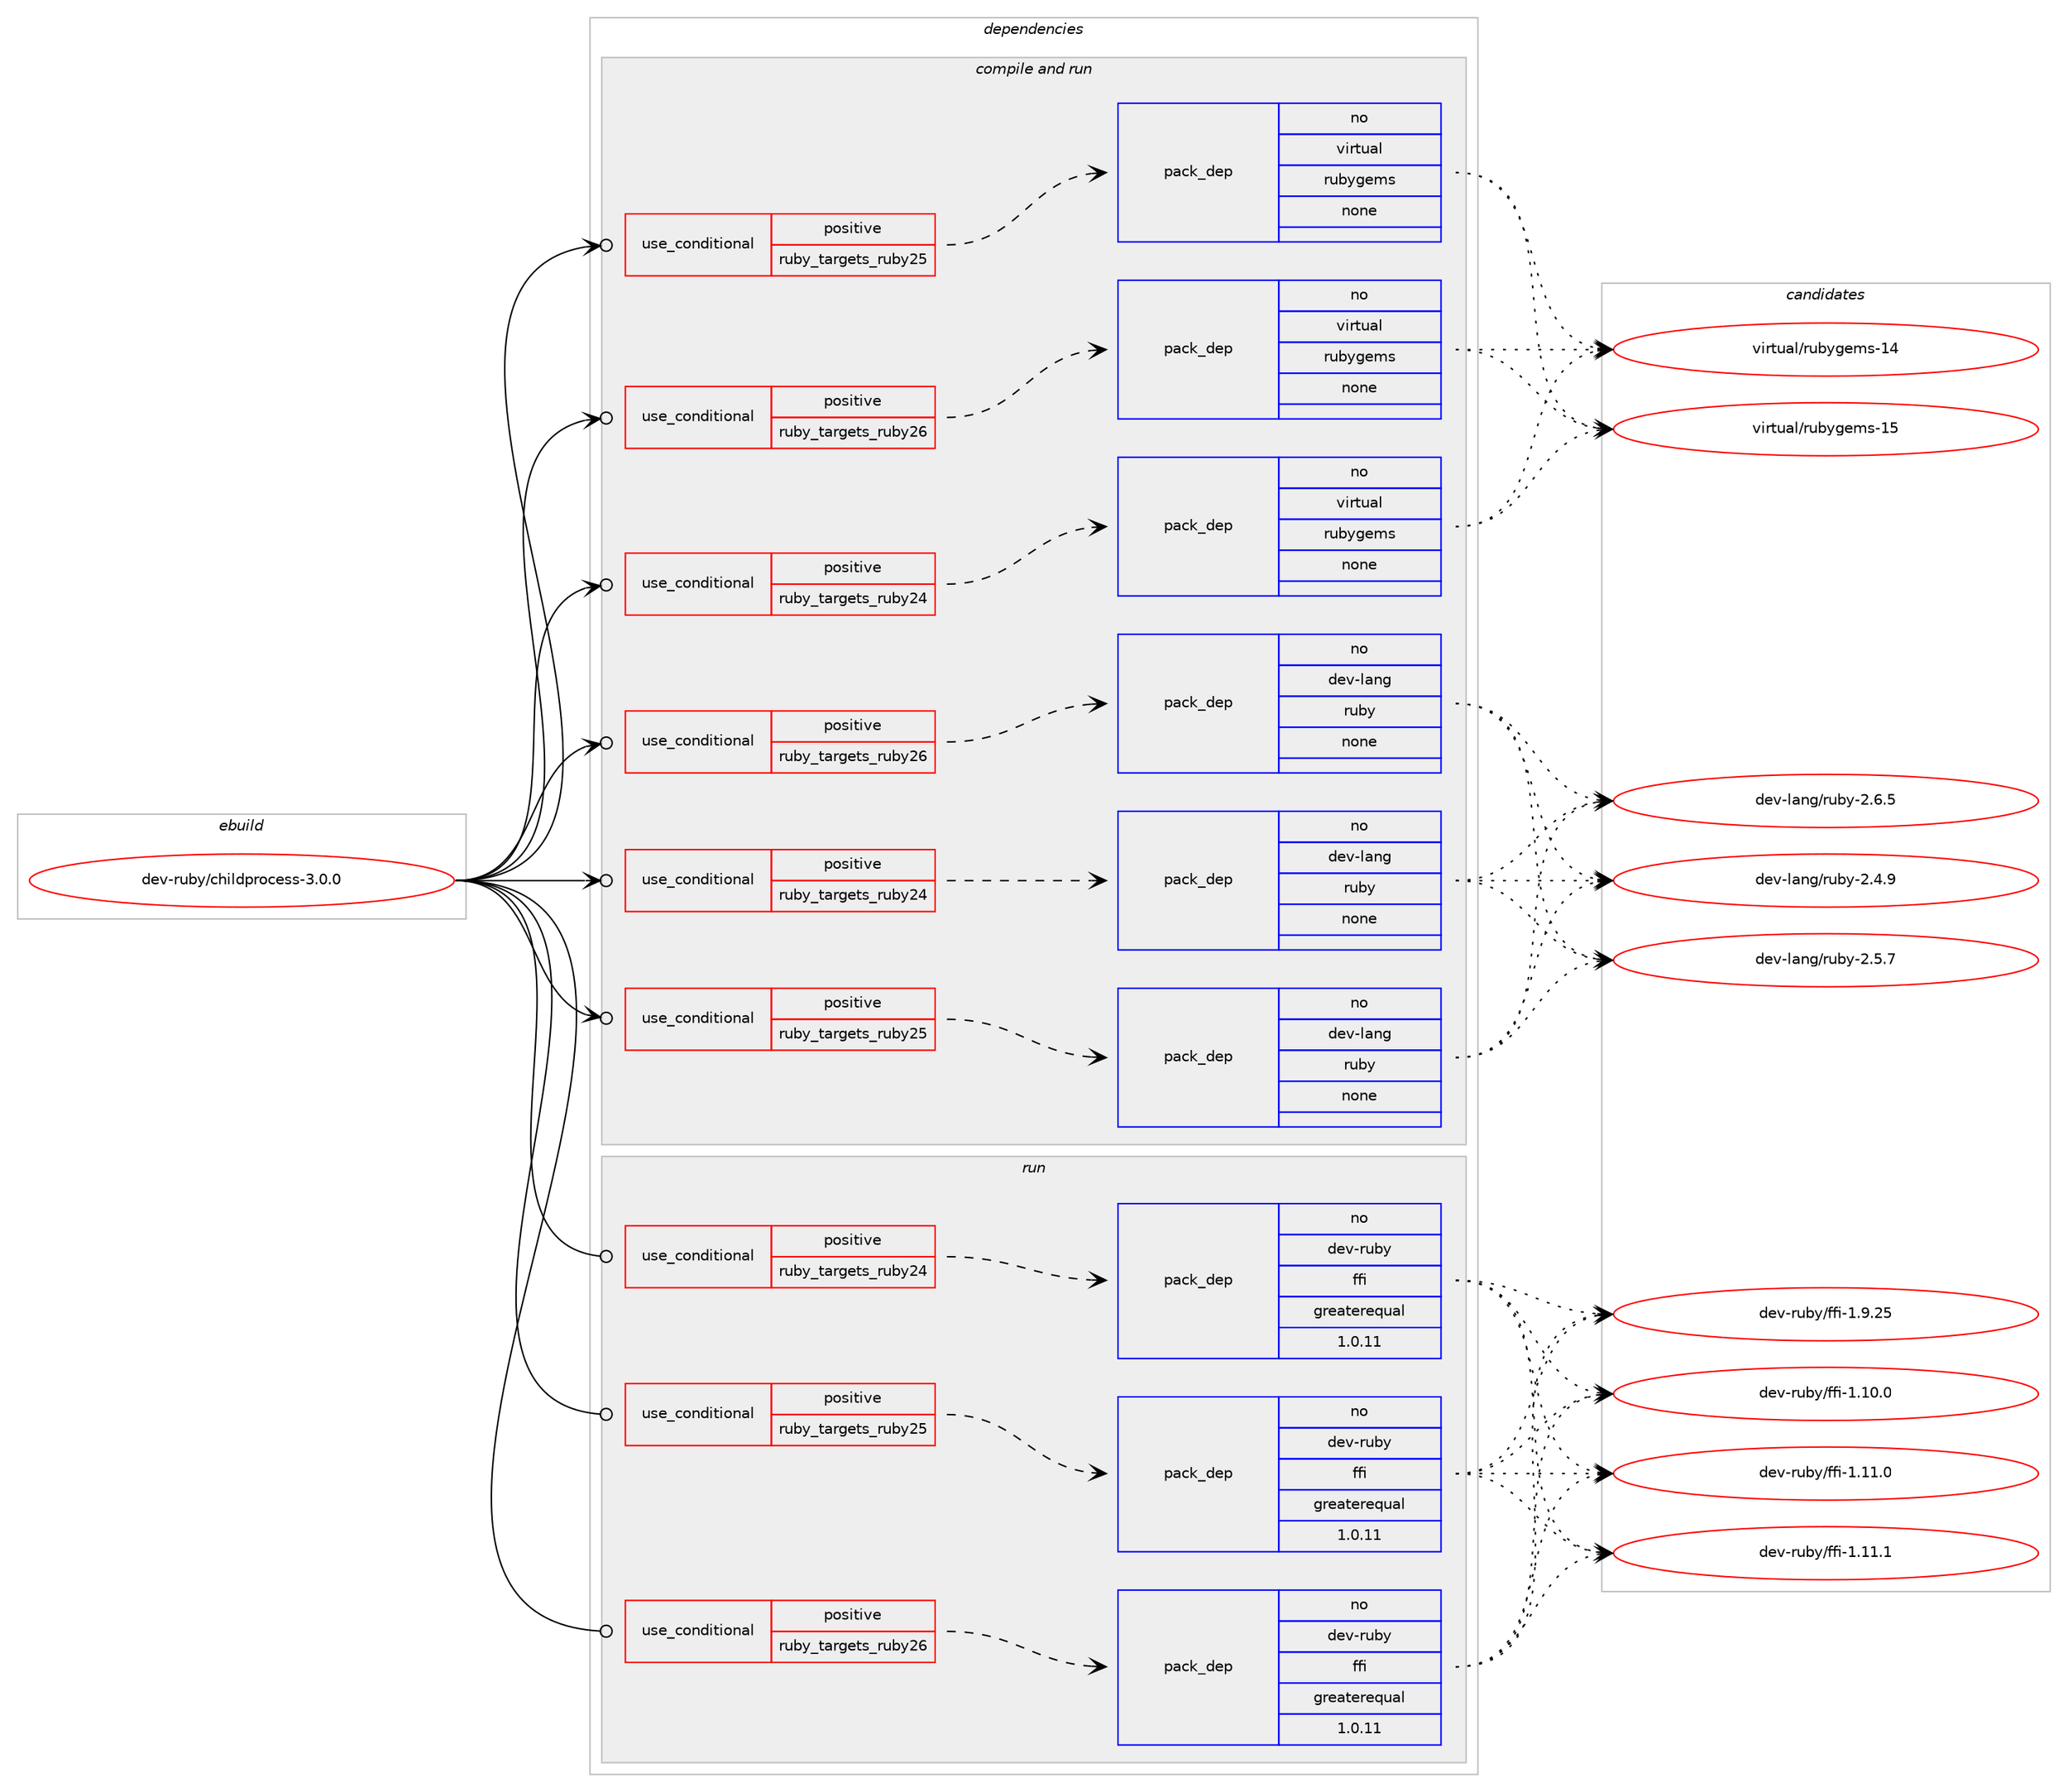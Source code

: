 digraph prolog {

# *************
# Graph options
# *************

newrank=true;
concentrate=true;
compound=true;
graph [rankdir=LR,fontname=Helvetica,fontsize=10,ranksep=1.5];#, ranksep=2.5, nodesep=0.2];
edge  [arrowhead=vee];
node  [fontname=Helvetica,fontsize=10];

# **********
# The ebuild
# **********

subgraph cluster_leftcol {
color=gray;
rank=same;
label=<<i>ebuild</i>>;
id [label="dev-ruby/childprocess-3.0.0", color=red, width=4, href="../dev-ruby/childprocess-3.0.0.svg"];
}

# ****************
# The dependencies
# ****************

subgraph cluster_midcol {
color=gray;
label=<<i>dependencies</i>>;
subgraph cluster_compile {
fillcolor="#eeeeee";
style=filled;
label=<<i>compile</i>>;
}
subgraph cluster_compileandrun {
fillcolor="#eeeeee";
style=filled;
label=<<i>compile and run</i>>;
subgraph cond160149 {
dependency681119 [label=<<TABLE BORDER="0" CELLBORDER="1" CELLSPACING="0" CELLPADDING="4"><TR><TD ROWSPAN="3" CELLPADDING="10">use_conditional</TD></TR><TR><TD>positive</TD></TR><TR><TD>ruby_targets_ruby24</TD></TR></TABLE>>, shape=none, color=red];
subgraph pack509004 {
dependency681120 [label=<<TABLE BORDER="0" CELLBORDER="1" CELLSPACING="0" CELLPADDING="4" WIDTH="220"><TR><TD ROWSPAN="6" CELLPADDING="30">pack_dep</TD></TR><TR><TD WIDTH="110">no</TD></TR><TR><TD>dev-lang</TD></TR><TR><TD>ruby</TD></TR><TR><TD>none</TD></TR><TR><TD></TD></TR></TABLE>>, shape=none, color=blue];
}
dependency681119:e -> dependency681120:w [weight=20,style="dashed",arrowhead="vee"];
}
id:e -> dependency681119:w [weight=20,style="solid",arrowhead="odotvee"];
subgraph cond160150 {
dependency681121 [label=<<TABLE BORDER="0" CELLBORDER="1" CELLSPACING="0" CELLPADDING="4"><TR><TD ROWSPAN="3" CELLPADDING="10">use_conditional</TD></TR><TR><TD>positive</TD></TR><TR><TD>ruby_targets_ruby24</TD></TR></TABLE>>, shape=none, color=red];
subgraph pack509005 {
dependency681122 [label=<<TABLE BORDER="0" CELLBORDER="1" CELLSPACING="0" CELLPADDING="4" WIDTH="220"><TR><TD ROWSPAN="6" CELLPADDING="30">pack_dep</TD></TR><TR><TD WIDTH="110">no</TD></TR><TR><TD>virtual</TD></TR><TR><TD>rubygems</TD></TR><TR><TD>none</TD></TR><TR><TD></TD></TR></TABLE>>, shape=none, color=blue];
}
dependency681121:e -> dependency681122:w [weight=20,style="dashed",arrowhead="vee"];
}
id:e -> dependency681121:w [weight=20,style="solid",arrowhead="odotvee"];
subgraph cond160151 {
dependency681123 [label=<<TABLE BORDER="0" CELLBORDER="1" CELLSPACING="0" CELLPADDING="4"><TR><TD ROWSPAN="3" CELLPADDING="10">use_conditional</TD></TR><TR><TD>positive</TD></TR><TR><TD>ruby_targets_ruby25</TD></TR></TABLE>>, shape=none, color=red];
subgraph pack509006 {
dependency681124 [label=<<TABLE BORDER="0" CELLBORDER="1" CELLSPACING="0" CELLPADDING="4" WIDTH="220"><TR><TD ROWSPAN="6" CELLPADDING="30">pack_dep</TD></TR><TR><TD WIDTH="110">no</TD></TR><TR><TD>dev-lang</TD></TR><TR><TD>ruby</TD></TR><TR><TD>none</TD></TR><TR><TD></TD></TR></TABLE>>, shape=none, color=blue];
}
dependency681123:e -> dependency681124:w [weight=20,style="dashed",arrowhead="vee"];
}
id:e -> dependency681123:w [weight=20,style="solid",arrowhead="odotvee"];
subgraph cond160152 {
dependency681125 [label=<<TABLE BORDER="0" CELLBORDER="1" CELLSPACING="0" CELLPADDING="4"><TR><TD ROWSPAN="3" CELLPADDING="10">use_conditional</TD></TR><TR><TD>positive</TD></TR><TR><TD>ruby_targets_ruby25</TD></TR></TABLE>>, shape=none, color=red];
subgraph pack509007 {
dependency681126 [label=<<TABLE BORDER="0" CELLBORDER="1" CELLSPACING="0" CELLPADDING="4" WIDTH="220"><TR><TD ROWSPAN="6" CELLPADDING="30">pack_dep</TD></TR><TR><TD WIDTH="110">no</TD></TR><TR><TD>virtual</TD></TR><TR><TD>rubygems</TD></TR><TR><TD>none</TD></TR><TR><TD></TD></TR></TABLE>>, shape=none, color=blue];
}
dependency681125:e -> dependency681126:w [weight=20,style="dashed",arrowhead="vee"];
}
id:e -> dependency681125:w [weight=20,style="solid",arrowhead="odotvee"];
subgraph cond160153 {
dependency681127 [label=<<TABLE BORDER="0" CELLBORDER="1" CELLSPACING="0" CELLPADDING="4"><TR><TD ROWSPAN="3" CELLPADDING="10">use_conditional</TD></TR><TR><TD>positive</TD></TR><TR><TD>ruby_targets_ruby26</TD></TR></TABLE>>, shape=none, color=red];
subgraph pack509008 {
dependency681128 [label=<<TABLE BORDER="0" CELLBORDER="1" CELLSPACING="0" CELLPADDING="4" WIDTH="220"><TR><TD ROWSPAN="6" CELLPADDING="30">pack_dep</TD></TR><TR><TD WIDTH="110">no</TD></TR><TR><TD>dev-lang</TD></TR><TR><TD>ruby</TD></TR><TR><TD>none</TD></TR><TR><TD></TD></TR></TABLE>>, shape=none, color=blue];
}
dependency681127:e -> dependency681128:w [weight=20,style="dashed",arrowhead="vee"];
}
id:e -> dependency681127:w [weight=20,style="solid",arrowhead="odotvee"];
subgraph cond160154 {
dependency681129 [label=<<TABLE BORDER="0" CELLBORDER="1" CELLSPACING="0" CELLPADDING="4"><TR><TD ROWSPAN="3" CELLPADDING="10">use_conditional</TD></TR><TR><TD>positive</TD></TR><TR><TD>ruby_targets_ruby26</TD></TR></TABLE>>, shape=none, color=red];
subgraph pack509009 {
dependency681130 [label=<<TABLE BORDER="0" CELLBORDER="1" CELLSPACING="0" CELLPADDING="4" WIDTH="220"><TR><TD ROWSPAN="6" CELLPADDING="30">pack_dep</TD></TR><TR><TD WIDTH="110">no</TD></TR><TR><TD>virtual</TD></TR><TR><TD>rubygems</TD></TR><TR><TD>none</TD></TR><TR><TD></TD></TR></TABLE>>, shape=none, color=blue];
}
dependency681129:e -> dependency681130:w [weight=20,style="dashed",arrowhead="vee"];
}
id:e -> dependency681129:w [weight=20,style="solid",arrowhead="odotvee"];
}
subgraph cluster_run {
fillcolor="#eeeeee";
style=filled;
label=<<i>run</i>>;
subgraph cond160155 {
dependency681131 [label=<<TABLE BORDER="0" CELLBORDER="1" CELLSPACING="0" CELLPADDING="4"><TR><TD ROWSPAN="3" CELLPADDING="10">use_conditional</TD></TR><TR><TD>positive</TD></TR><TR><TD>ruby_targets_ruby24</TD></TR></TABLE>>, shape=none, color=red];
subgraph pack509010 {
dependency681132 [label=<<TABLE BORDER="0" CELLBORDER="1" CELLSPACING="0" CELLPADDING="4" WIDTH="220"><TR><TD ROWSPAN="6" CELLPADDING="30">pack_dep</TD></TR><TR><TD WIDTH="110">no</TD></TR><TR><TD>dev-ruby</TD></TR><TR><TD>ffi</TD></TR><TR><TD>greaterequal</TD></TR><TR><TD>1.0.11</TD></TR></TABLE>>, shape=none, color=blue];
}
dependency681131:e -> dependency681132:w [weight=20,style="dashed",arrowhead="vee"];
}
id:e -> dependency681131:w [weight=20,style="solid",arrowhead="odot"];
subgraph cond160156 {
dependency681133 [label=<<TABLE BORDER="0" CELLBORDER="1" CELLSPACING="0" CELLPADDING="4"><TR><TD ROWSPAN="3" CELLPADDING="10">use_conditional</TD></TR><TR><TD>positive</TD></TR><TR><TD>ruby_targets_ruby25</TD></TR></TABLE>>, shape=none, color=red];
subgraph pack509011 {
dependency681134 [label=<<TABLE BORDER="0" CELLBORDER="1" CELLSPACING="0" CELLPADDING="4" WIDTH="220"><TR><TD ROWSPAN="6" CELLPADDING="30">pack_dep</TD></TR><TR><TD WIDTH="110">no</TD></TR><TR><TD>dev-ruby</TD></TR><TR><TD>ffi</TD></TR><TR><TD>greaterequal</TD></TR><TR><TD>1.0.11</TD></TR></TABLE>>, shape=none, color=blue];
}
dependency681133:e -> dependency681134:w [weight=20,style="dashed",arrowhead="vee"];
}
id:e -> dependency681133:w [weight=20,style="solid",arrowhead="odot"];
subgraph cond160157 {
dependency681135 [label=<<TABLE BORDER="0" CELLBORDER="1" CELLSPACING="0" CELLPADDING="4"><TR><TD ROWSPAN="3" CELLPADDING="10">use_conditional</TD></TR><TR><TD>positive</TD></TR><TR><TD>ruby_targets_ruby26</TD></TR></TABLE>>, shape=none, color=red];
subgraph pack509012 {
dependency681136 [label=<<TABLE BORDER="0" CELLBORDER="1" CELLSPACING="0" CELLPADDING="4" WIDTH="220"><TR><TD ROWSPAN="6" CELLPADDING="30">pack_dep</TD></TR><TR><TD WIDTH="110">no</TD></TR><TR><TD>dev-ruby</TD></TR><TR><TD>ffi</TD></TR><TR><TD>greaterequal</TD></TR><TR><TD>1.0.11</TD></TR></TABLE>>, shape=none, color=blue];
}
dependency681135:e -> dependency681136:w [weight=20,style="dashed",arrowhead="vee"];
}
id:e -> dependency681135:w [weight=20,style="solid",arrowhead="odot"];
}
}

# **************
# The candidates
# **************

subgraph cluster_choices {
rank=same;
color=gray;
label=<<i>candidates</i>>;

subgraph choice509004 {
color=black;
nodesep=1;
choice10010111845108971101034711411798121455046524657 [label="dev-lang/ruby-2.4.9", color=red, width=4,href="../dev-lang/ruby-2.4.9.svg"];
choice10010111845108971101034711411798121455046534655 [label="dev-lang/ruby-2.5.7", color=red, width=4,href="../dev-lang/ruby-2.5.7.svg"];
choice10010111845108971101034711411798121455046544653 [label="dev-lang/ruby-2.6.5", color=red, width=4,href="../dev-lang/ruby-2.6.5.svg"];
dependency681120:e -> choice10010111845108971101034711411798121455046524657:w [style=dotted,weight="100"];
dependency681120:e -> choice10010111845108971101034711411798121455046534655:w [style=dotted,weight="100"];
dependency681120:e -> choice10010111845108971101034711411798121455046544653:w [style=dotted,weight="100"];
}
subgraph choice509005 {
color=black;
nodesep=1;
choice118105114116117971084711411798121103101109115454952 [label="virtual/rubygems-14", color=red, width=4,href="../virtual/rubygems-14.svg"];
choice118105114116117971084711411798121103101109115454953 [label="virtual/rubygems-15", color=red, width=4,href="../virtual/rubygems-15.svg"];
dependency681122:e -> choice118105114116117971084711411798121103101109115454952:w [style=dotted,weight="100"];
dependency681122:e -> choice118105114116117971084711411798121103101109115454953:w [style=dotted,weight="100"];
}
subgraph choice509006 {
color=black;
nodesep=1;
choice10010111845108971101034711411798121455046524657 [label="dev-lang/ruby-2.4.9", color=red, width=4,href="../dev-lang/ruby-2.4.9.svg"];
choice10010111845108971101034711411798121455046534655 [label="dev-lang/ruby-2.5.7", color=red, width=4,href="../dev-lang/ruby-2.5.7.svg"];
choice10010111845108971101034711411798121455046544653 [label="dev-lang/ruby-2.6.5", color=red, width=4,href="../dev-lang/ruby-2.6.5.svg"];
dependency681124:e -> choice10010111845108971101034711411798121455046524657:w [style=dotted,weight="100"];
dependency681124:e -> choice10010111845108971101034711411798121455046534655:w [style=dotted,weight="100"];
dependency681124:e -> choice10010111845108971101034711411798121455046544653:w [style=dotted,weight="100"];
}
subgraph choice509007 {
color=black;
nodesep=1;
choice118105114116117971084711411798121103101109115454952 [label="virtual/rubygems-14", color=red, width=4,href="../virtual/rubygems-14.svg"];
choice118105114116117971084711411798121103101109115454953 [label="virtual/rubygems-15", color=red, width=4,href="../virtual/rubygems-15.svg"];
dependency681126:e -> choice118105114116117971084711411798121103101109115454952:w [style=dotted,weight="100"];
dependency681126:e -> choice118105114116117971084711411798121103101109115454953:w [style=dotted,weight="100"];
}
subgraph choice509008 {
color=black;
nodesep=1;
choice10010111845108971101034711411798121455046524657 [label="dev-lang/ruby-2.4.9", color=red, width=4,href="../dev-lang/ruby-2.4.9.svg"];
choice10010111845108971101034711411798121455046534655 [label="dev-lang/ruby-2.5.7", color=red, width=4,href="../dev-lang/ruby-2.5.7.svg"];
choice10010111845108971101034711411798121455046544653 [label="dev-lang/ruby-2.6.5", color=red, width=4,href="../dev-lang/ruby-2.6.5.svg"];
dependency681128:e -> choice10010111845108971101034711411798121455046524657:w [style=dotted,weight="100"];
dependency681128:e -> choice10010111845108971101034711411798121455046534655:w [style=dotted,weight="100"];
dependency681128:e -> choice10010111845108971101034711411798121455046544653:w [style=dotted,weight="100"];
}
subgraph choice509009 {
color=black;
nodesep=1;
choice118105114116117971084711411798121103101109115454952 [label="virtual/rubygems-14", color=red, width=4,href="../virtual/rubygems-14.svg"];
choice118105114116117971084711411798121103101109115454953 [label="virtual/rubygems-15", color=red, width=4,href="../virtual/rubygems-15.svg"];
dependency681130:e -> choice118105114116117971084711411798121103101109115454952:w [style=dotted,weight="100"];
dependency681130:e -> choice118105114116117971084711411798121103101109115454953:w [style=dotted,weight="100"];
}
subgraph choice509010 {
color=black;
nodesep=1;
choice10010111845114117981214710210210545494649484648 [label="dev-ruby/ffi-1.10.0", color=red, width=4,href="../dev-ruby/ffi-1.10.0.svg"];
choice10010111845114117981214710210210545494649494648 [label="dev-ruby/ffi-1.11.0", color=red, width=4,href="../dev-ruby/ffi-1.11.0.svg"];
choice10010111845114117981214710210210545494649494649 [label="dev-ruby/ffi-1.11.1", color=red, width=4,href="../dev-ruby/ffi-1.11.1.svg"];
choice10010111845114117981214710210210545494657465053 [label="dev-ruby/ffi-1.9.25", color=red, width=4,href="../dev-ruby/ffi-1.9.25.svg"];
dependency681132:e -> choice10010111845114117981214710210210545494649484648:w [style=dotted,weight="100"];
dependency681132:e -> choice10010111845114117981214710210210545494649494648:w [style=dotted,weight="100"];
dependency681132:e -> choice10010111845114117981214710210210545494649494649:w [style=dotted,weight="100"];
dependency681132:e -> choice10010111845114117981214710210210545494657465053:w [style=dotted,weight="100"];
}
subgraph choice509011 {
color=black;
nodesep=1;
choice10010111845114117981214710210210545494649484648 [label="dev-ruby/ffi-1.10.0", color=red, width=4,href="../dev-ruby/ffi-1.10.0.svg"];
choice10010111845114117981214710210210545494649494648 [label="dev-ruby/ffi-1.11.0", color=red, width=4,href="../dev-ruby/ffi-1.11.0.svg"];
choice10010111845114117981214710210210545494649494649 [label="dev-ruby/ffi-1.11.1", color=red, width=4,href="../dev-ruby/ffi-1.11.1.svg"];
choice10010111845114117981214710210210545494657465053 [label="dev-ruby/ffi-1.9.25", color=red, width=4,href="../dev-ruby/ffi-1.9.25.svg"];
dependency681134:e -> choice10010111845114117981214710210210545494649484648:w [style=dotted,weight="100"];
dependency681134:e -> choice10010111845114117981214710210210545494649494648:w [style=dotted,weight="100"];
dependency681134:e -> choice10010111845114117981214710210210545494649494649:w [style=dotted,weight="100"];
dependency681134:e -> choice10010111845114117981214710210210545494657465053:w [style=dotted,weight="100"];
}
subgraph choice509012 {
color=black;
nodesep=1;
choice10010111845114117981214710210210545494649484648 [label="dev-ruby/ffi-1.10.0", color=red, width=4,href="../dev-ruby/ffi-1.10.0.svg"];
choice10010111845114117981214710210210545494649494648 [label="dev-ruby/ffi-1.11.0", color=red, width=4,href="../dev-ruby/ffi-1.11.0.svg"];
choice10010111845114117981214710210210545494649494649 [label="dev-ruby/ffi-1.11.1", color=red, width=4,href="../dev-ruby/ffi-1.11.1.svg"];
choice10010111845114117981214710210210545494657465053 [label="dev-ruby/ffi-1.9.25", color=red, width=4,href="../dev-ruby/ffi-1.9.25.svg"];
dependency681136:e -> choice10010111845114117981214710210210545494649484648:w [style=dotted,weight="100"];
dependency681136:e -> choice10010111845114117981214710210210545494649494648:w [style=dotted,weight="100"];
dependency681136:e -> choice10010111845114117981214710210210545494649494649:w [style=dotted,weight="100"];
dependency681136:e -> choice10010111845114117981214710210210545494657465053:w [style=dotted,weight="100"];
}
}

}

